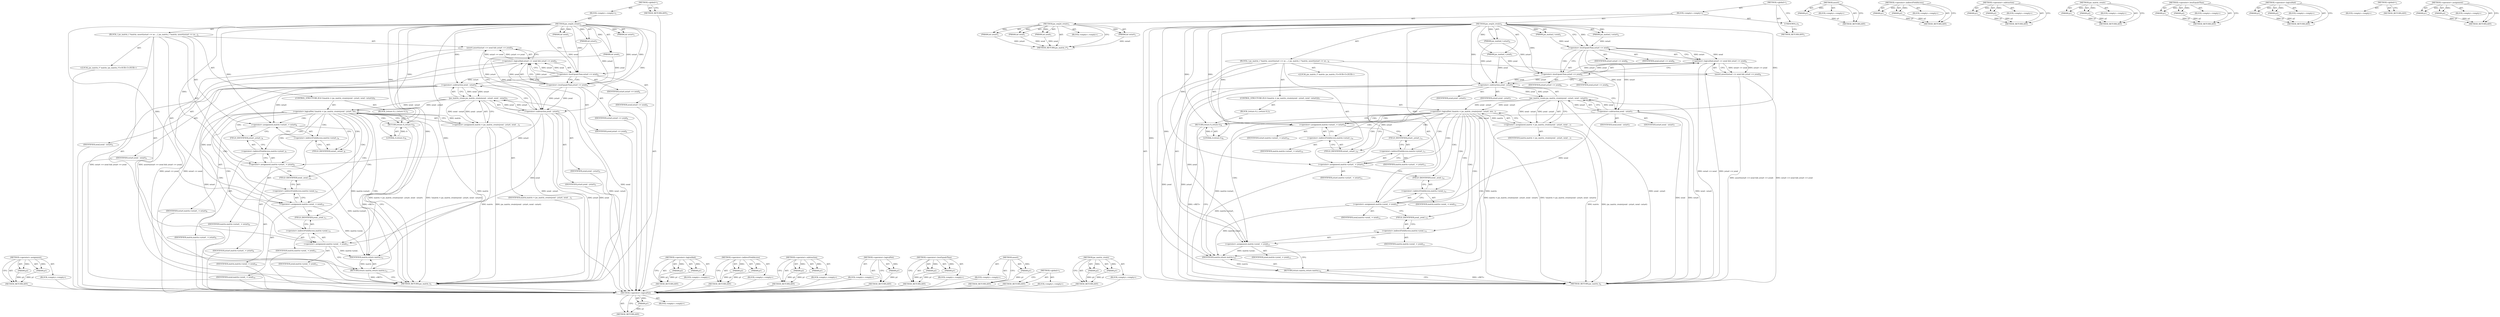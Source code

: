digraph "&lt;operator&gt;.assignment" {
vulnerable_98 [label=<(METHOD,&lt;operator&gt;.assignment)>];
vulnerable_99 [label=<(PARAM,p1)>];
vulnerable_100 [label=<(PARAM,p2)>];
vulnerable_101 [label=<(BLOCK,&lt;empty&gt;,&lt;empty&gt;)>];
vulnerable_102 [label=<(METHOD_RETURN,ANY)>];
vulnerable_6 [label=<(METHOD,&lt;global&gt;)<SUB>1</SUB>>];
vulnerable_7 [label=<(BLOCK,&lt;empty&gt;,&lt;empty&gt;)<SUB>1</SUB>>];
vulnerable_8 [label=<(METHOD,jas_seq2d_create)<SUB>1</SUB>>];
vulnerable_9 [label=<(PARAM,int xstart)<SUB>1</SUB>>];
vulnerable_10 [label=<(PARAM,int ystart)<SUB>1</SUB>>];
vulnerable_11 [label=<(PARAM,int xend)<SUB>1</SUB>>];
vulnerable_12 [label=<(PARAM,int yend)<SUB>1</SUB>>];
vulnerable_13 [label=<(BLOCK,{
 	jas_matrix_t *matrix;
 	assert(xstart &lt;= xe...,{
 	jas_matrix_t *matrix;
 	assert(xstart &lt;= xe...)<SUB>2</SUB>>];
vulnerable_14 [label="<(LOCAL,jas_matrix_t* matrix: jas_matrix_t*)<SUB>3</SUB>>"];
vulnerable_15 [label=<(assert,assert(xstart &lt;= xend &amp;&amp; ystart &lt;= yend))<SUB>4</SUB>>];
vulnerable_16 [label=<(&lt;operator&gt;.logicalAnd,xstart &lt;= xend &amp;&amp; ystart &lt;= yend)<SUB>4</SUB>>];
vulnerable_17 [label=<(&lt;operator&gt;.lessEqualsThan,xstart &lt;= xend)<SUB>4</SUB>>];
vulnerable_18 [label=<(IDENTIFIER,xstart,xstart &lt;= xend)<SUB>4</SUB>>];
vulnerable_19 [label=<(IDENTIFIER,xend,xstart &lt;= xend)<SUB>4</SUB>>];
vulnerable_20 [label=<(&lt;operator&gt;.lessEqualsThan,ystart &lt;= yend)<SUB>4</SUB>>];
vulnerable_21 [label=<(IDENTIFIER,ystart,ystart &lt;= yend)<SUB>4</SUB>>];
vulnerable_22 [label=<(IDENTIFIER,yend,ystart &lt;= yend)<SUB>4</SUB>>];
vulnerable_23 [label=<(CONTROL_STRUCTURE,IF,if (!(matrix = jas_matrix_create(yend - ystart, xend - xstart))))<SUB>5</SUB>>];
vulnerable_24 [label=<(&lt;operator&gt;.logicalNot,!(matrix = jas_matrix_create(yend - ystart, xen...)<SUB>5</SUB>>];
vulnerable_25 [label=<(&lt;operator&gt;.assignment,matrix = jas_matrix_create(yend - ystart, xend ...)<SUB>5</SUB>>];
vulnerable_26 [label=<(IDENTIFIER,matrix,matrix = jas_matrix_create(yend - ystart, xend ...)<SUB>5</SUB>>];
vulnerable_27 [label=<(jas_matrix_create,jas_matrix_create(yend - ystart, xend - xstart))<SUB>5</SUB>>];
vulnerable_28 [label=<(&lt;operator&gt;.subtraction,yend - ystart)<SUB>5</SUB>>];
vulnerable_29 [label=<(IDENTIFIER,yend,yend - ystart)<SUB>5</SUB>>];
vulnerable_30 [label=<(IDENTIFIER,ystart,yend - ystart)<SUB>5</SUB>>];
vulnerable_31 [label=<(&lt;operator&gt;.subtraction,xend - xstart)<SUB>5</SUB>>];
vulnerable_32 [label=<(IDENTIFIER,xend,xend - xstart)<SUB>5</SUB>>];
vulnerable_33 [label=<(IDENTIFIER,xstart,xend - xstart)<SUB>5</SUB>>];
vulnerable_34 [label=<(BLOCK,{
		return 0;
	},{
		return 0;
	})<SUB>5</SUB>>];
vulnerable_35 [label=<(RETURN,return 0;,return 0;)<SUB>6</SUB>>];
vulnerable_36 [label=<(LITERAL,0,return 0;)<SUB>6</SUB>>];
vulnerable_37 [label=<(&lt;operator&gt;.assignment,matrix-&gt;xstart_ = xstart)<SUB>8</SUB>>];
vulnerable_38 [label=<(&lt;operator&gt;.indirectFieldAccess,matrix-&gt;xstart_)<SUB>8</SUB>>];
vulnerable_39 [label=<(IDENTIFIER,matrix,matrix-&gt;xstart_ = xstart)<SUB>8</SUB>>];
vulnerable_40 [label=<(FIELD_IDENTIFIER,xstart_,xstart_)<SUB>8</SUB>>];
vulnerable_41 [label=<(IDENTIFIER,xstart,matrix-&gt;xstart_ = xstart)<SUB>8</SUB>>];
vulnerable_42 [label=<(&lt;operator&gt;.assignment,matrix-&gt;ystart_ = ystart)<SUB>9</SUB>>];
vulnerable_43 [label=<(&lt;operator&gt;.indirectFieldAccess,matrix-&gt;ystart_)<SUB>9</SUB>>];
vulnerable_44 [label=<(IDENTIFIER,matrix,matrix-&gt;ystart_ = ystart)<SUB>9</SUB>>];
vulnerable_45 [label=<(FIELD_IDENTIFIER,ystart_,ystart_)<SUB>9</SUB>>];
vulnerable_46 [label=<(IDENTIFIER,ystart,matrix-&gt;ystart_ = ystart)<SUB>9</SUB>>];
vulnerable_47 [label=<(&lt;operator&gt;.assignment,matrix-&gt;xend_ = xend)<SUB>10</SUB>>];
vulnerable_48 [label=<(&lt;operator&gt;.indirectFieldAccess,matrix-&gt;xend_)<SUB>10</SUB>>];
vulnerable_49 [label=<(IDENTIFIER,matrix,matrix-&gt;xend_ = xend)<SUB>10</SUB>>];
vulnerable_50 [label=<(FIELD_IDENTIFIER,xend_,xend_)<SUB>10</SUB>>];
vulnerable_51 [label=<(IDENTIFIER,xend,matrix-&gt;xend_ = xend)<SUB>10</SUB>>];
vulnerable_52 [label=<(&lt;operator&gt;.assignment,matrix-&gt;yend_ = yend)<SUB>11</SUB>>];
vulnerable_53 [label=<(&lt;operator&gt;.indirectFieldAccess,matrix-&gt;yend_)<SUB>11</SUB>>];
vulnerable_54 [label=<(IDENTIFIER,matrix,matrix-&gt;yend_ = yend)<SUB>11</SUB>>];
vulnerable_55 [label=<(FIELD_IDENTIFIER,yend_,yend_)<SUB>11</SUB>>];
vulnerable_56 [label=<(IDENTIFIER,yend,matrix-&gt;yend_ = yend)<SUB>11</SUB>>];
vulnerable_57 [label=<(RETURN,return matrix;,return matrix;)<SUB>12</SUB>>];
vulnerable_58 [label=<(IDENTIFIER,matrix,return matrix;)<SUB>12</SUB>>];
vulnerable_59 [label=<(METHOD_RETURN,jas_matrix_t)<SUB>1</SUB>>];
vulnerable_61 [label=<(METHOD_RETURN,ANY)<SUB>1</SUB>>];
vulnerable_84 [label=<(METHOD,&lt;operator&gt;.logicalAnd)>];
vulnerable_85 [label=<(PARAM,p1)>];
vulnerable_86 [label=<(PARAM,p2)>];
vulnerable_87 [label=<(BLOCK,&lt;empty&gt;,&lt;empty&gt;)>];
vulnerable_88 [label=<(METHOD_RETURN,ANY)>];
vulnerable_113 [label=<(METHOD,&lt;operator&gt;.indirectFieldAccess)>];
vulnerable_114 [label=<(PARAM,p1)>];
vulnerable_115 [label=<(PARAM,p2)>];
vulnerable_116 [label=<(BLOCK,&lt;empty&gt;,&lt;empty&gt;)>];
vulnerable_117 [label=<(METHOD_RETURN,ANY)>];
vulnerable_108 [label=<(METHOD,&lt;operator&gt;.subtraction)>];
vulnerable_109 [label=<(PARAM,p1)>];
vulnerable_110 [label=<(PARAM,p2)>];
vulnerable_111 [label=<(BLOCK,&lt;empty&gt;,&lt;empty&gt;)>];
vulnerable_112 [label=<(METHOD_RETURN,ANY)>];
vulnerable_94 [label=<(METHOD,&lt;operator&gt;.logicalNot)>];
vulnerable_95 [label=<(PARAM,p1)>];
vulnerable_96 [label=<(BLOCK,&lt;empty&gt;,&lt;empty&gt;)>];
vulnerable_97 [label=<(METHOD_RETURN,ANY)>];
vulnerable_89 [label=<(METHOD,&lt;operator&gt;.lessEqualsThan)>];
vulnerable_90 [label=<(PARAM,p1)>];
vulnerable_91 [label=<(PARAM,p2)>];
vulnerable_92 [label=<(BLOCK,&lt;empty&gt;,&lt;empty&gt;)>];
vulnerable_93 [label=<(METHOD_RETURN,ANY)>];
vulnerable_80 [label=<(METHOD,assert)>];
vulnerable_81 [label=<(PARAM,p1)>];
vulnerable_82 [label=<(BLOCK,&lt;empty&gt;,&lt;empty&gt;)>];
vulnerable_83 [label=<(METHOD_RETURN,ANY)>];
vulnerable_74 [label=<(METHOD,&lt;global&gt;)<SUB>1</SUB>>];
vulnerable_75 [label=<(BLOCK,&lt;empty&gt;,&lt;empty&gt;)>];
vulnerable_76 [label=<(METHOD_RETURN,ANY)>];
vulnerable_103 [label=<(METHOD,jas_matrix_create)>];
vulnerable_104 [label=<(PARAM,p1)>];
vulnerable_105 [label=<(PARAM,p2)>];
vulnerable_106 [label=<(BLOCK,&lt;empty&gt;,&lt;empty&gt;)>];
vulnerable_107 [label=<(METHOD_RETURN,ANY)>];
fixed_105 [label=<(METHOD,&lt;operator&gt;.logicalNot)>];
fixed_106 [label=<(PARAM,p1)>];
fixed_107 [label=<(BLOCK,&lt;empty&gt;,&lt;empty&gt;)>];
fixed_108 [label=<(METHOD_RETURN,ANY)>];
fixed_6 [label=<(METHOD,&lt;global&gt;)<SUB>1</SUB>>];
fixed_7 [label=<(BLOCK,&lt;empty&gt;,&lt;empty&gt;)<SUB>1</SUB>>];
fixed_8 [label=<(METHOD,jas_seq2d_create)<SUB>1</SUB>>];
fixed_9 [label=<(PARAM,int xstart)<SUB>1</SUB>>];
fixed_10 [label=<(PARAM,int ystart)<SUB>1</SUB>>];
fixed_11 [label=<(PARAM,int xend)<SUB>1</SUB>>];
fixed_12 [label=<(PARAM,int yend)<SUB>1</SUB>>];
fixed_13 [label=<(BLOCK,&lt;empty&gt;,&lt;empty&gt;)>];
fixed_14 [label=<(METHOD_RETURN,jas_matrix_t*)<SUB>1</SUB>>];
fixed_16 [label=<(UNKNOWN,),))<SUB>1</SUB>>];
fixed_17 [label=<(METHOD,jas_seq2d_create)<SUB>2</SUB>>];
fixed_18 [label=<(PARAM,jas_matind_t xstart)<SUB>2</SUB>>];
fixed_19 [label=<(PARAM,jas_matind_t ystart)<SUB>2</SUB>>];
fixed_20 [label=<(PARAM,jas_matind_t xend)<SUB>3</SUB>>];
fixed_21 [label=<(PARAM,jas_matind_t yend)<SUB>3</SUB>>];
fixed_22 [label=<(BLOCK,{
 	jas_matrix_t *matrix;
 	assert(xstart &lt;= xe...,{
 	jas_matrix_t *matrix;
 	assert(xstart &lt;= xe...)<SUB>4</SUB>>];
fixed_23 [label="<(LOCAL,jas_matrix_t* matrix: jas_matrix_t*)<SUB>5</SUB>>"];
fixed_24 [label=<(assert,assert(xstart &lt;= xend &amp;&amp; ystart &lt;= yend))<SUB>6</SUB>>];
fixed_25 [label=<(&lt;operator&gt;.logicalAnd,xstart &lt;= xend &amp;&amp; ystart &lt;= yend)<SUB>6</SUB>>];
fixed_26 [label=<(&lt;operator&gt;.lessEqualsThan,xstart &lt;= xend)<SUB>6</SUB>>];
fixed_27 [label=<(IDENTIFIER,xstart,xstart &lt;= xend)<SUB>6</SUB>>];
fixed_28 [label=<(IDENTIFIER,xend,xstart &lt;= xend)<SUB>6</SUB>>];
fixed_29 [label=<(&lt;operator&gt;.lessEqualsThan,ystart &lt;= yend)<SUB>6</SUB>>];
fixed_30 [label=<(IDENTIFIER,ystart,ystart &lt;= yend)<SUB>6</SUB>>];
fixed_31 [label=<(IDENTIFIER,yend,ystart &lt;= yend)<SUB>6</SUB>>];
fixed_32 [label=<(CONTROL_STRUCTURE,IF,if (!(matrix = jas_matrix_create(yend - ystart, xend - xstart))))<SUB>7</SUB>>];
fixed_33 [label=<(&lt;operator&gt;.logicalNot,!(matrix = jas_matrix_create(yend - ystart, xen...)<SUB>7</SUB>>];
fixed_34 [label=<(&lt;operator&gt;.assignment,matrix = jas_matrix_create(yend - ystart, xend ...)<SUB>7</SUB>>];
fixed_35 [label=<(IDENTIFIER,matrix,matrix = jas_matrix_create(yend - ystart, xend ...)<SUB>7</SUB>>];
fixed_36 [label=<(jas_matrix_create,jas_matrix_create(yend - ystart, xend - xstart))<SUB>7</SUB>>];
fixed_37 [label=<(&lt;operator&gt;.subtraction,yend - ystart)<SUB>7</SUB>>];
fixed_38 [label=<(IDENTIFIER,yend,yend - ystart)<SUB>7</SUB>>];
fixed_39 [label=<(IDENTIFIER,ystart,yend - ystart)<SUB>7</SUB>>];
fixed_40 [label=<(&lt;operator&gt;.subtraction,xend - xstart)<SUB>7</SUB>>];
fixed_41 [label=<(IDENTIFIER,xend,xend - xstart)<SUB>7</SUB>>];
fixed_42 [label=<(IDENTIFIER,xstart,xend - xstart)<SUB>7</SUB>>];
fixed_43 [label=<(BLOCK,{
		return 0;
	},{
		return 0;
	})<SUB>7</SUB>>];
fixed_44 [label=<(RETURN,return 0;,return 0;)<SUB>8</SUB>>];
fixed_45 [label=<(LITERAL,0,return 0;)<SUB>8</SUB>>];
fixed_46 [label=<(&lt;operator&gt;.assignment,matrix-&gt;xstart_ = xstart)<SUB>10</SUB>>];
fixed_47 [label=<(&lt;operator&gt;.indirectFieldAccess,matrix-&gt;xstart_)<SUB>10</SUB>>];
fixed_48 [label=<(IDENTIFIER,matrix,matrix-&gt;xstart_ = xstart)<SUB>10</SUB>>];
fixed_49 [label=<(FIELD_IDENTIFIER,xstart_,xstart_)<SUB>10</SUB>>];
fixed_50 [label=<(IDENTIFIER,xstart,matrix-&gt;xstart_ = xstart)<SUB>10</SUB>>];
fixed_51 [label=<(&lt;operator&gt;.assignment,matrix-&gt;ystart_ = ystart)<SUB>11</SUB>>];
fixed_52 [label=<(&lt;operator&gt;.indirectFieldAccess,matrix-&gt;ystart_)<SUB>11</SUB>>];
fixed_53 [label=<(IDENTIFIER,matrix,matrix-&gt;ystart_ = ystart)<SUB>11</SUB>>];
fixed_54 [label=<(FIELD_IDENTIFIER,ystart_,ystart_)<SUB>11</SUB>>];
fixed_55 [label=<(IDENTIFIER,ystart,matrix-&gt;ystart_ = ystart)<SUB>11</SUB>>];
fixed_56 [label=<(&lt;operator&gt;.assignment,matrix-&gt;xend_ = xend)<SUB>12</SUB>>];
fixed_57 [label=<(&lt;operator&gt;.indirectFieldAccess,matrix-&gt;xend_)<SUB>12</SUB>>];
fixed_58 [label=<(IDENTIFIER,matrix,matrix-&gt;xend_ = xend)<SUB>12</SUB>>];
fixed_59 [label=<(FIELD_IDENTIFIER,xend_,xend_)<SUB>12</SUB>>];
fixed_60 [label=<(IDENTIFIER,xend,matrix-&gt;xend_ = xend)<SUB>12</SUB>>];
fixed_61 [label=<(&lt;operator&gt;.assignment,matrix-&gt;yend_ = yend)<SUB>13</SUB>>];
fixed_62 [label=<(&lt;operator&gt;.indirectFieldAccess,matrix-&gt;yend_)<SUB>13</SUB>>];
fixed_63 [label=<(IDENTIFIER,matrix,matrix-&gt;yend_ = yend)<SUB>13</SUB>>];
fixed_64 [label=<(FIELD_IDENTIFIER,yend_,yend_)<SUB>13</SUB>>];
fixed_65 [label=<(IDENTIFIER,yend,matrix-&gt;yend_ = yend)<SUB>13</SUB>>];
fixed_66 [label=<(RETURN,return matrix;,return matrix;)<SUB>14</SUB>>];
fixed_67 [label=<(IDENTIFIER,matrix,return matrix;)<SUB>14</SUB>>];
fixed_68 [label=<(METHOD_RETURN,jas_matrix_t)<SUB>2</SUB>>];
fixed_70 [label=<(METHOD_RETURN,ANY)<SUB>1</SUB>>];
fixed_91 [label=<(METHOD,assert)>];
fixed_92 [label=<(PARAM,p1)>];
fixed_93 [label=<(BLOCK,&lt;empty&gt;,&lt;empty&gt;)>];
fixed_94 [label=<(METHOD_RETURN,ANY)>];
fixed_124 [label=<(METHOD,&lt;operator&gt;.indirectFieldAccess)>];
fixed_125 [label=<(PARAM,p1)>];
fixed_126 [label=<(PARAM,p2)>];
fixed_127 [label=<(BLOCK,&lt;empty&gt;,&lt;empty&gt;)>];
fixed_128 [label=<(METHOD_RETURN,ANY)>];
fixed_119 [label=<(METHOD,&lt;operator&gt;.subtraction)>];
fixed_120 [label=<(PARAM,p1)>];
fixed_121 [label=<(PARAM,p2)>];
fixed_122 [label=<(BLOCK,&lt;empty&gt;,&lt;empty&gt;)>];
fixed_123 [label=<(METHOD_RETURN,ANY)>];
fixed_114 [label=<(METHOD,jas_matrix_create)>];
fixed_115 [label=<(PARAM,p1)>];
fixed_116 [label=<(PARAM,p2)>];
fixed_117 [label=<(BLOCK,&lt;empty&gt;,&lt;empty&gt;)>];
fixed_118 [label=<(METHOD_RETURN,ANY)>];
fixed_100 [label=<(METHOD,&lt;operator&gt;.lessEqualsThan)>];
fixed_101 [label=<(PARAM,p1)>];
fixed_102 [label=<(PARAM,p2)>];
fixed_103 [label=<(BLOCK,&lt;empty&gt;,&lt;empty&gt;)>];
fixed_104 [label=<(METHOD_RETURN,ANY)>];
fixed_95 [label=<(METHOD,&lt;operator&gt;.logicalAnd)>];
fixed_96 [label=<(PARAM,p1)>];
fixed_97 [label=<(PARAM,p2)>];
fixed_98 [label=<(BLOCK,&lt;empty&gt;,&lt;empty&gt;)>];
fixed_99 [label=<(METHOD_RETURN,ANY)>];
fixed_85 [label=<(METHOD,&lt;global&gt;)<SUB>1</SUB>>];
fixed_86 [label=<(BLOCK,&lt;empty&gt;,&lt;empty&gt;)>];
fixed_87 [label=<(METHOD_RETURN,ANY)>];
fixed_109 [label=<(METHOD,&lt;operator&gt;.assignment)>];
fixed_110 [label=<(PARAM,p1)>];
fixed_111 [label=<(PARAM,p2)>];
fixed_112 [label=<(BLOCK,&lt;empty&gt;,&lt;empty&gt;)>];
fixed_113 [label=<(METHOD_RETURN,ANY)>];
vulnerable_98 -> vulnerable_99  [key=0, label="AST: "];
vulnerable_98 -> vulnerable_99  [key=1, label="DDG: "];
vulnerable_98 -> vulnerable_101  [key=0, label="AST: "];
vulnerable_98 -> vulnerable_100  [key=0, label="AST: "];
vulnerable_98 -> vulnerable_100  [key=1, label="DDG: "];
vulnerable_98 -> vulnerable_102  [key=0, label="AST: "];
vulnerable_98 -> vulnerable_102  [key=1, label="CFG: "];
vulnerable_99 -> vulnerable_102  [key=0, label="DDG: p1"];
vulnerable_100 -> vulnerable_102  [key=0, label="DDG: p2"];
vulnerable_101 -> fixed_105  [key=0];
vulnerable_102 -> fixed_105  [key=0];
vulnerable_6 -> vulnerable_7  [key=0, label="AST: "];
vulnerable_6 -> vulnerable_61  [key=0, label="AST: "];
vulnerable_6 -> vulnerable_61  [key=1, label="CFG: "];
vulnerable_7 -> vulnerable_8  [key=0, label="AST: "];
vulnerable_8 -> vulnerable_9  [key=0, label="AST: "];
vulnerable_8 -> vulnerable_9  [key=1, label="DDG: "];
vulnerable_8 -> vulnerable_10  [key=0, label="AST: "];
vulnerable_8 -> vulnerable_10  [key=1, label="DDG: "];
vulnerable_8 -> vulnerable_11  [key=0, label="AST: "];
vulnerable_8 -> vulnerable_11  [key=1, label="DDG: "];
vulnerable_8 -> vulnerable_12  [key=0, label="AST: "];
vulnerable_8 -> vulnerable_12  [key=1, label="DDG: "];
vulnerable_8 -> vulnerable_13  [key=0, label="AST: "];
vulnerable_8 -> vulnerable_59  [key=0, label="AST: "];
vulnerable_8 -> vulnerable_17  [key=0, label="CFG: "];
vulnerable_8 -> vulnerable_17  [key=1, label="DDG: "];
vulnerable_8 -> vulnerable_37  [key=0, label="DDG: "];
vulnerable_8 -> vulnerable_42  [key=0, label="DDG: "];
vulnerable_8 -> vulnerable_47  [key=0, label="DDG: "];
vulnerable_8 -> vulnerable_52  [key=0, label="DDG: "];
vulnerable_8 -> vulnerable_58  [key=0, label="DDG: "];
vulnerable_8 -> vulnerable_35  [key=0, label="DDG: "];
vulnerable_8 -> vulnerable_20  [key=0, label="DDG: "];
vulnerable_8 -> vulnerable_36  [key=0, label="DDG: "];
vulnerable_8 -> vulnerable_28  [key=0, label="DDG: "];
vulnerable_8 -> vulnerable_31  [key=0, label="DDG: "];
vulnerable_9 -> vulnerable_17  [key=0, label="DDG: xstart"];
vulnerable_10 -> vulnerable_20  [key=0, label="DDG: ystart"];
vulnerable_10 -> vulnerable_28  [key=0, label="DDG: ystart"];
vulnerable_11 -> vulnerable_17  [key=0, label="DDG: xend"];
vulnerable_12 -> vulnerable_20  [key=0, label="DDG: yend"];
vulnerable_12 -> vulnerable_28  [key=0, label="DDG: yend"];
vulnerable_13 -> vulnerable_14  [key=0, label="AST: "];
vulnerable_13 -> vulnerable_15  [key=0, label="AST: "];
vulnerable_13 -> vulnerable_23  [key=0, label="AST: "];
vulnerable_13 -> vulnerable_37  [key=0, label="AST: "];
vulnerable_13 -> vulnerable_42  [key=0, label="AST: "];
vulnerable_13 -> vulnerable_47  [key=0, label="AST: "];
vulnerable_13 -> vulnerable_52  [key=0, label="AST: "];
vulnerable_13 -> vulnerable_57  [key=0, label="AST: "];
vulnerable_14 -> fixed_105  [key=0];
vulnerable_15 -> vulnerable_16  [key=0, label="AST: "];
vulnerable_15 -> vulnerable_28  [key=0, label="CFG: "];
vulnerable_15 -> vulnerable_59  [key=0, label="DDG: xstart &lt;= xend &amp;&amp; ystart &lt;= yend"];
vulnerable_15 -> vulnerable_59  [key=1, label="DDG: assert(xstart &lt;= xend &amp;&amp; ystart &lt;= yend)"];
vulnerable_16 -> vulnerable_17  [key=0, label="AST: "];
vulnerable_16 -> vulnerable_20  [key=0, label="AST: "];
vulnerable_16 -> vulnerable_15  [key=0, label="CFG: "];
vulnerable_16 -> vulnerable_15  [key=1, label="DDG: xstart &lt;= xend"];
vulnerable_16 -> vulnerable_15  [key=2, label="DDG: ystart &lt;= yend"];
vulnerable_16 -> vulnerable_59  [key=0, label="DDG: xstart &lt;= xend"];
vulnerable_16 -> vulnerable_59  [key=1, label="DDG: ystart &lt;= yend"];
vulnerable_17 -> vulnerable_18  [key=0, label="AST: "];
vulnerable_17 -> vulnerable_19  [key=0, label="AST: "];
vulnerable_17 -> vulnerable_16  [key=0, label="CFG: "];
vulnerable_17 -> vulnerable_16  [key=1, label="DDG: xstart"];
vulnerable_17 -> vulnerable_16  [key=2, label="DDG: xend"];
vulnerable_17 -> vulnerable_20  [key=0, label="CFG: "];
vulnerable_17 -> vulnerable_20  [key=1, label="CDG: "];
vulnerable_17 -> vulnerable_31  [key=0, label="DDG: xend"];
vulnerable_17 -> vulnerable_31  [key=1, label="DDG: xstart"];
vulnerable_18 -> fixed_105  [key=0];
vulnerable_19 -> fixed_105  [key=0];
vulnerable_20 -> vulnerable_21  [key=0, label="AST: "];
vulnerable_20 -> vulnerable_22  [key=0, label="AST: "];
vulnerable_20 -> vulnerable_16  [key=0, label="CFG: "];
vulnerable_20 -> vulnerable_16  [key=1, label="DDG: ystart"];
vulnerable_20 -> vulnerable_16  [key=2, label="DDG: yend"];
vulnerable_20 -> vulnerable_28  [key=0, label="DDG: yend"];
vulnerable_20 -> vulnerable_28  [key=1, label="DDG: ystart"];
vulnerable_21 -> fixed_105  [key=0];
vulnerable_22 -> fixed_105  [key=0];
vulnerable_23 -> vulnerable_24  [key=0, label="AST: "];
vulnerable_23 -> vulnerable_34  [key=0, label="AST: "];
vulnerable_24 -> vulnerable_25  [key=0, label="AST: "];
vulnerable_24 -> vulnerable_35  [key=0, label="CFG: "];
vulnerable_24 -> vulnerable_35  [key=1, label="CDG: "];
vulnerable_24 -> vulnerable_40  [key=0, label="CFG: "];
vulnerable_24 -> vulnerable_40  [key=1, label="CDG: "];
vulnerable_24 -> vulnerable_59  [key=0, label="DDG: matrix = jas_matrix_create(yend - ystart, xend - xstart)"];
vulnerable_24 -> vulnerable_59  [key=1, label="DDG: !(matrix = jas_matrix_create(yend - ystart, xend - xstart))"];
vulnerable_24 -> vulnerable_47  [key=0, label="CDG: "];
vulnerable_24 -> vulnerable_48  [key=0, label="CDG: "];
vulnerable_24 -> vulnerable_42  [key=0, label="CDG: "];
vulnerable_24 -> vulnerable_57  [key=0, label="CDG: "];
vulnerable_24 -> vulnerable_52  [key=0, label="CDG: "];
vulnerable_24 -> vulnerable_37  [key=0, label="CDG: "];
vulnerable_24 -> vulnerable_53  [key=0, label="CDG: "];
vulnerable_24 -> vulnerable_38  [key=0, label="CDG: "];
vulnerable_24 -> vulnerable_45  [key=0, label="CDG: "];
vulnerable_24 -> vulnerable_50  [key=0, label="CDG: "];
vulnerable_24 -> vulnerable_55  [key=0, label="CDG: "];
vulnerable_24 -> vulnerable_43  [key=0, label="CDG: "];
vulnerable_25 -> vulnerable_26  [key=0, label="AST: "];
vulnerable_25 -> vulnerable_27  [key=0, label="AST: "];
vulnerable_25 -> vulnerable_24  [key=0, label="CFG: "];
vulnerable_25 -> vulnerable_24  [key=1, label="DDG: matrix"];
vulnerable_25 -> vulnerable_59  [key=0, label="DDG: matrix"];
vulnerable_25 -> vulnerable_59  [key=1, label="DDG: jas_matrix_create(yend - ystart, xend - xstart)"];
vulnerable_25 -> vulnerable_58  [key=0, label="DDG: matrix"];
vulnerable_26 -> fixed_105  [key=0];
vulnerable_27 -> vulnerable_28  [key=0, label="AST: "];
vulnerable_27 -> vulnerable_31  [key=0, label="AST: "];
vulnerable_27 -> vulnerable_25  [key=0, label="CFG: "];
vulnerable_27 -> vulnerable_25  [key=1, label="DDG: yend - ystart"];
vulnerable_27 -> vulnerable_25  [key=2, label="DDG: xend - xstart"];
vulnerable_27 -> vulnerable_59  [key=0, label="DDG: yend - ystart"];
vulnerable_27 -> vulnerable_59  [key=1, label="DDG: xend - xstart"];
vulnerable_27 -> vulnerable_24  [key=0, label="DDG: yend - ystart"];
vulnerable_27 -> vulnerable_24  [key=1, label="DDG: xend - xstart"];
vulnerable_28 -> vulnerable_29  [key=0, label="AST: "];
vulnerable_28 -> vulnerable_30  [key=0, label="AST: "];
vulnerable_28 -> vulnerable_31  [key=0, label="CFG: "];
vulnerable_28 -> vulnerable_59  [key=0, label="DDG: yend"];
vulnerable_28 -> vulnerable_59  [key=1, label="DDG: ystart"];
vulnerable_28 -> vulnerable_42  [key=0, label="DDG: ystart"];
vulnerable_28 -> vulnerable_52  [key=0, label="DDG: yend"];
vulnerable_28 -> vulnerable_27  [key=0, label="DDG: yend"];
vulnerable_28 -> vulnerable_27  [key=1, label="DDG: ystart"];
vulnerable_29 -> fixed_105  [key=0];
vulnerable_30 -> fixed_105  [key=0];
vulnerable_31 -> vulnerable_32  [key=0, label="AST: "];
vulnerable_31 -> vulnerable_33  [key=0, label="AST: "];
vulnerable_31 -> vulnerable_27  [key=0, label="CFG: "];
vulnerable_31 -> vulnerable_27  [key=1, label="DDG: xend"];
vulnerable_31 -> vulnerable_27  [key=2, label="DDG: xstart"];
vulnerable_31 -> vulnerable_59  [key=0, label="DDG: xend"];
vulnerable_31 -> vulnerable_59  [key=1, label="DDG: xstart"];
vulnerable_31 -> vulnerable_37  [key=0, label="DDG: xstart"];
vulnerable_31 -> vulnerable_47  [key=0, label="DDG: xend"];
vulnerable_32 -> fixed_105  [key=0];
vulnerable_33 -> fixed_105  [key=0];
vulnerable_34 -> vulnerable_35  [key=0, label="AST: "];
vulnerable_35 -> vulnerable_36  [key=0, label="AST: "];
vulnerable_35 -> vulnerable_59  [key=0, label="CFG: "];
vulnerable_35 -> vulnerable_59  [key=1, label="DDG: &lt;RET&gt;"];
vulnerable_36 -> vulnerable_35  [key=0, label="DDG: 0"];
vulnerable_37 -> vulnerable_38  [key=0, label="AST: "];
vulnerable_37 -> vulnerable_41  [key=0, label="AST: "];
vulnerable_37 -> vulnerable_45  [key=0, label="CFG: "];
vulnerable_37 -> vulnerable_58  [key=0, label="DDG: matrix-&gt;xstart_"];
vulnerable_38 -> vulnerable_39  [key=0, label="AST: "];
vulnerable_38 -> vulnerable_40  [key=0, label="AST: "];
vulnerable_38 -> vulnerable_37  [key=0, label="CFG: "];
vulnerable_39 -> fixed_105  [key=0];
vulnerable_40 -> vulnerable_38  [key=0, label="CFG: "];
vulnerable_41 -> fixed_105  [key=0];
vulnerable_42 -> vulnerable_43  [key=0, label="AST: "];
vulnerable_42 -> vulnerable_46  [key=0, label="AST: "];
vulnerable_42 -> vulnerable_50  [key=0, label="CFG: "];
vulnerable_42 -> vulnerable_58  [key=0, label="DDG: matrix-&gt;ystart_"];
vulnerable_43 -> vulnerable_44  [key=0, label="AST: "];
vulnerable_43 -> vulnerable_45  [key=0, label="AST: "];
vulnerable_43 -> vulnerable_42  [key=0, label="CFG: "];
vulnerable_44 -> fixed_105  [key=0];
vulnerable_45 -> vulnerable_43  [key=0, label="CFG: "];
vulnerable_46 -> fixed_105  [key=0];
vulnerable_47 -> vulnerable_48  [key=0, label="AST: "];
vulnerable_47 -> vulnerable_51  [key=0, label="AST: "];
vulnerable_47 -> vulnerable_55  [key=0, label="CFG: "];
vulnerable_47 -> vulnerable_58  [key=0, label="DDG: matrix-&gt;xend_"];
vulnerable_48 -> vulnerable_49  [key=0, label="AST: "];
vulnerable_48 -> vulnerable_50  [key=0, label="AST: "];
vulnerable_48 -> vulnerable_47  [key=0, label="CFG: "];
vulnerable_49 -> fixed_105  [key=0];
vulnerable_50 -> vulnerable_48  [key=0, label="CFG: "];
vulnerable_51 -> fixed_105  [key=0];
vulnerable_52 -> vulnerable_53  [key=0, label="AST: "];
vulnerable_52 -> vulnerable_56  [key=0, label="AST: "];
vulnerable_52 -> vulnerable_57  [key=0, label="CFG: "];
vulnerable_52 -> vulnerable_58  [key=0, label="DDG: matrix-&gt;yend_"];
vulnerable_53 -> vulnerable_54  [key=0, label="AST: "];
vulnerable_53 -> vulnerable_55  [key=0, label="AST: "];
vulnerable_53 -> vulnerable_52  [key=0, label="CFG: "];
vulnerable_54 -> fixed_105  [key=0];
vulnerable_55 -> vulnerable_53  [key=0, label="CFG: "];
vulnerable_56 -> fixed_105  [key=0];
vulnerable_57 -> vulnerable_58  [key=0, label="AST: "];
vulnerable_57 -> vulnerable_59  [key=0, label="CFG: "];
vulnerable_57 -> vulnerable_59  [key=1, label="DDG: &lt;RET&gt;"];
vulnerable_58 -> vulnerable_57  [key=0, label="DDG: matrix"];
vulnerable_59 -> fixed_105  [key=0];
vulnerable_61 -> fixed_105  [key=0];
vulnerable_84 -> vulnerable_85  [key=0, label="AST: "];
vulnerable_84 -> vulnerable_85  [key=1, label="DDG: "];
vulnerable_84 -> vulnerable_87  [key=0, label="AST: "];
vulnerable_84 -> vulnerable_86  [key=0, label="AST: "];
vulnerable_84 -> vulnerable_86  [key=1, label="DDG: "];
vulnerable_84 -> vulnerable_88  [key=0, label="AST: "];
vulnerable_84 -> vulnerable_88  [key=1, label="CFG: "];
vulnerable_85 -> vulnerable_88  [key=0, label="DDG: p1"];
vulnerable_86 -> vulnerable_88  [key=0, label="DDG: p2"];
vulnerable_87 -> fixed_105  [key=0];
vulnerable_88 -> fixed_105  [key=0];
vulnerable_113 -> vulnerable_114  [key=0, label="AST: "];
vulnerable_113 -> vulnerable_114  [key=1, label="DDG: "];
vulnerable_113 -> vulnerable_116  [key=0, label="AST: "];
vulnerable_113 -> vulnerable_115  [key=0, label="AST: "];
vulnerable_113 -> vulnerable_115  [key=1, label="DDG: "];
vulnerable_113 -> vulnerable_117  [key=0, label="AST: "];
vulnerable_113 -> vulnerable_117  [key=1, label="CFG: "];
vulnerable_114 -> vulnerable_117  [key=0, label="DDG: p1"];
vulnerable_115 -> vulnerable_117  [key=0, label="DDG: p2"];
vulnerable_116 -> fixed_105  [key=0];
vulnerable_117 -> fixed_105  [key=0];
vulnerable_108 -> vulnerable_109  [key=0, label="AST: "];
vulnerable_108 -> vulnerable_109  [key=1, label="DDG: "];
vulnerable_108 -> vulnerable_111  [key=0, label="AST: "];
vulnerable_108 -> vulnerable_110  [key=0, label="AST: "];
vulnerable_108 -> vulnerable_110  [key=1, label="DDG: "];
vulnerable_108 -> vulnerable_112  [key=0, label="AST: "];
vulnerable_108 -> vulnerable_112  [key=1, label="CFG: "];
vulnerable_109 -> vulnerable_112  [key=0, label="DDG: p1"];
vulnerable_110 -> vulnerable_112  [key=0, label="DDG: p2"];
vulnerable_111 -> fixed_105  [key=0];
vulnerable_112 -> fixed_105  [key=0];
vulnerable_94 -> vulnerable_95  [key=0, label="AST: "];
vulnerable_94 -> vulnerable_95  [key=1, label="DDG: "];
vulnerable_94 -> vulnerable_96  [key=0, label="AST: "];
vulnerable_94 -> vulnerable_97  [key=0, label="AST: "];
vulnerable_94 -> vulnerable_97  [key=1, label="CFG: "];
vulnerable_95 -> vulnerable_97  [key=0, label="DDG: p1"];
vulnerable_96 -> fixed_105  [key=0];
vulnerable_97 -> fixed_105  [key=0];
vulnerable_89 -> vulnerable_90  [key=0, label="AST: "];
vulnerable_89 -> vulnerable_90  [key=1, label="DDG: "];
vulnerable_89 -> vulnerable_92  [key=0, label="AST: "];
vulnerable_89 -> vulnerable_91  [key=0, label="AST: "];
vulnerable_89 -> vulnerable_91  [key=1, label="DDG: "];
vulnerable_89 -> vulnerable_93  [key=0, label="AST: "];
vulnerable_89 -> vulnerable_93  [key=1, label="CFG: "];
vulnerable_90 -> vulnerable_93  [key=0, label="DDG: p1"];
vulnerable_91 -> vulnerable_93  [key=0, label="DDG: p2"];
vulnerable_92 -> fixed_105  [key=0];
vulnerable_93 -> fixed_105  [key=0];
vulnerable_80 -> vulnerable_81  [key=0, label="AST: "];
vulnerable_80 -> vulnerable_81  [key=1, label="DDG: "];
vulnerable_80 -> vulnerable_82  [key=0, label="AST: "];
vulnerable_80 -> vulnerable_83  [key=0, label="AST: "];
vulnerable_80 -> vulnerable_83  [key=1, label="CFG: "];
vulnerable_81 -> vulnerable_83  [key=0, label="DDG: p1"];
vulnerable_82 -> fixed_105  [key=0];
vulnerable_83 -> fixed_105  [key=0];
vulnerable_74 -> vulnerable_75  [key=0, label="AST: "];
vulnerable_74 -> vulnerable_76  [key=0, label="AST: "];
vulnerable_74 -> vulnerable_76  [key=1, label="CFG: "];
vulnerable_75 -> fixed_105  [key=0];
vulnerable_76 -> fixed_105  [key=0];
vulnerable_103 -> vulnerable_104  [key=0, label="AST: "];
vulnerable_103 -> vulnerable_104  [key=1, label="DDG: "];
vulnerable_103 -> vulnerable_106  [key=0, label="AST: "];
vulnerable_103 -> vulnerable_105  [key=0, label="AST: "];
vulnerable_103 -> vulnerable_105  [key=1, label="DDG: "];
vulnerable_103 -> vulnerable_107  [key=0, label="AST: "];
vulnerable_103 -> vulnerable_107  [key=1, label="CFG: "];
vulnerable_104 -> vulnerable_107  [key=0, label="DDG: p1"];
vulnerable_105 -> vulnerable_107  [key=0, label="DDG: p2"];
vulnerable_106 -> fixed_105  [key=0];
vulnerable_107 -> fixed_105  [key=0];
fixed_105 -> fixed_106  [key=0, label="AST: "];
fixed_105 -> fixed_106  [key=1, label="DDG: "];
fixed_105 -> fixed_107  [key=0, label="AST: "];
fixed_105 -> fixed_108  [key=0, label="AST: "];
fixed_105 -> fixed_108  [key=1, label="CFG: "];
fixed_106 -> fixed_108  [key=0, label="DDG: p1"];
fixed_6 -> fixed_7  [key=0, label="AST: "];
fixed_6 -> fixed_70  [key=0, label="AST: "];
fixed_6 -> fixed_16  [key=0, label="CFG: "];
fixed_7 -> fixed_8  [key=0, label="AST: "];
fixed_7 -> fixed_16  [key=0, label="AST: "];
fixed_7 -> fixed_17  [key=0, label="AST: "];
fixed_8 -> fixed_9  [key=0, label="AST: "];
fixed_8 -> fixed_9  [key=1, label="DDG: "];
fixed_8 -> fixed_10  [key=0, label="AST: "];
fixed_8 -> fixed_10  [key=1, label="DDG: "];
fixed_8 -> fixed_11  [key=0, label="AST: "];
fixed_8 -> fixed_11  [key=1, label="DDG: "];
fixed_8 -> fixed_12  [key=0, label="AST: "];
fixed_8 -> fixed_12  [key=1, label="DDG: "];
fixed_8 -> fixed_13  [key=0, label="AST: "];
fixed_8 -> fixed_14  [key=0, label="AST: "];
fixed_8 -> fixed_14  [key=1, label="CFG: "];
fixed_9 -> fixed_14  [key=0, label="DDG: xstart"];
fixed_10 -> fixed_14  [key=0, label="DDG: ystart"];
fixed_11 -> fixed_14  [key=0, label="DDG: xend"];
fixed_12 -> fixed_14  [key=0, label="DDG: yend"];
fixed_16 -> fixed_70  [key=0, label="CFG: "];
fixed_17 -> fixed_18  [key=0, label="AST: "];
fixed_17 -> fixed_18  [key=1, label="DDG: "];
fixed_17 -> fixed_19  [key=0, label="AST: "];
fixed_17 -> fixed_19  [key=1, label="DDG: "];
fixed_17 -> fixed_20  [key=0, label="AST: "];
fixed_17 -> fixed_20  [key=1, label="DDG: "];
fixed_17 -> fixed_21  [key=0, label="AST: "];
fixed_17 -> fixed_21  [key=1, label="DDG: "];
fixed_17 -> fixed_22  [key=0, label="AST: "];
fixed_17 -> fixed_68  [key=0, label="AST: "];
fixed_17 -> fixed_26  [key=0, label="CFG: "];
fixed_17 -> fixed_26  [key=1, label="DDG: "];
fixed_17 -> fixed_46  [key=0, label="DDG: "];
fixed_17 -> fixed_51  [key=0, label="DDG: "];
fixed_17 -> fixed_56  [key=0, label="DDG: "];
fixed_17 -> fixed_61  [key=0, label="DDG: "];
fixed_17 -> fixed_67  [key=0, label="DDG: "];
fixed_17 -> fixed_44  [key=0, label="DDG: "];
fixed_17 -> fixed_29  [key=0, label="DDG: "];
fixed_17 -> fixed_45  [key=0, label="DDG: "];
fixed_17 -> fixed_37  [key=0, label="DDG: "];
fixed_17 -> fixed_40  [key=0, label="DDG: "];
fixed_18 -> fixed_26  [key=0, label="DDG: xstart"];
fixed_19 -> fixed_29  [key=0, label="DDG: ystart"];
fixed_19 -> fixed_37  [key=0, label="DDG: ystart"];
fixed_20 -> fixed_26  [key=0, label="DDG: xend"];
fixed_21 -> fixed_29  [key=0, label="DDG: yend"];
fixed_21 -> fixed_37  [key=0, label="DDG: yend"];
fixed_22 -> fixed_23  [key=0, label="AST: "];
fixed_22 -> fixed_24  [key=0, label="AST: "];
fixed_22 -> fixed_32  [key=0, label="AST: "];
fixed_22 -> fixed_46  [key=0, label="AST: "];
fixed_22 -> fixed_51  [key=0, label="AST: "];
fixed_22 -> fixed_56  [key=0, label="AST: "];
fixed_22 -> fixed_61  [key=0, label="AST: "];
fixed_22 -> fixed_66  [key=0, label="AST: "];
fixed_24 -> fixed_25  [key=0, label="AST: "];
fixed_24 -> fixed_37  [key=0, label="CFG: "];
fixed_24 -> fixed_68  [key=0, label="DDG: xstart &lt;= xend &amp;&amp; ystart &lt;= yend"];
fixed_24 -> fixed_68  [key=1, label="DDG: assert(xstart &lt;= xend &amp;&amp; ystart &lt;= yend)"];
fixed_25 -> fixed_26  [key=0, label="AST: "];
fixed_25 -> fixed_29  [key=0, label="AST: "];
fixed_25 -> fixed_24  [key=0, label="CFG: "];
fixed_25 -> fixed_24  [key=1, label="DDG: xstart &lt;= xend"];
fixed_25 -> fixed_24  [key=2, label="DDG: ystart &lt;= yend"];
fixed_25 -> fixed_68  [key=0, label="DDG: xstart &lt;= xend"];
fixed_25 -> fixed_68  [key=1, label="DDG: ystart &lt;= yend"];
fixed_26 -> fixed_27  [key=0, label="AST: "];
fixed_26 -> fixed_28  [key=0, label="AST: "];
fixed_26 -> fixed_25  [key=0, label="CFG: "];
fixed_26 -> fixed_25  [key=1, label="DDG: xstart"];
fixed_26 -> fixed_25  [key=2, label="DDG: xend"];
fixed_26 -> fixed_29  [key=0, label="CFG: "];
fixed_26 -> fixed_29  [key=1, label="CDG: "];
fixed_26 -> fixed_40  [key=0, label="DDG: xend"];
fixed_26 -> fixed_40  [key=1, label="DDG: xstart"];
fixed_29 -> fixed_30  [key=0, label="AST: "];
fixed_29 -> fixed_31  [key=0, label="AST: "];
fixed_29 -> fixed_25  [key=0, label="CFG: "];
fixed_29 -> fixed_25  [key=1, label="DDG: ystart"];
fixed_29 -> fixed_25  [key=2, label="DDG: yend"];
fixed_29 -> fixed_37  [key=0, label="DDG: yend"];
fixed_29 -> fixed_37  [key=1, label="DDG: ystart"];
fixed_32 -> fixed_33  [key=0, label="AST: "];
fixed_32 -> fixed_43  [key=0, label="AST: "];
fixed_33 -> fixed_34  [key=0, label="AST: "];
fixed_33 -> fixed_44  [key=0, label="CFG: "];
fixed_33 -> fixed_44  [key=1, label="CDG: "];
fixed_33 -> fixed_49  [key=0, label="CFG: "];
fixed_33 -> fixed_49  [key=1, label="CDG: "];
fixed_33 -> fixed_68  [key=0, label="DDG: matrix = jas_matrix_create(yend - ystart, xend - xstart)"];
fixed_33 -> fixed_68  [key=1, label="DDG: !(matrix = jas_matrix_create(yend - ystart, xend - xstart))"];
fixed_33 -> fixed_47  [key=0, label="CDG: "];
fixed_33 -> fixed_61  [key=0, label="CDG: "];
fixed_33 -> fixed_64  [key=0, label="CDG: "];
fixed_33 -> fixed_51  [key=0, label="CDG: "];
fixed_33 -> fixed_57  [key=0, label="CDG: "];
fixed_33 -> fixed_66  [key=0, label="CDG: "];
fixed_33 -> fixed_52  [key=0, label="CDG: "];
fixed_33 -> fixed_46  [key=0, label="CDG: "];
fixed_33 -> fixed_56  [key=0, label="CDG: "];
fixed_33 -> fixed_59  [key=0, label="CDG: "];
fixed_33 -> fixed_54  [key=0, label="CDG: "];
fixed_33 -> fixed_62  [key=0, label="CDG: "];
fixed_34 -> fixed_35  [key=0, label="AST: "];
fixed_34 -> fixed_36  [key=0, label="AST: "];
fixed_34 -> fixed_33  [key=0, label="CFG: "];
fixed_34 -> fixed_33  [key=1, label="DDG: matrix"];
fixed_34 -> fixed_68  [key=0, label="DDG: matrix"];
fixed_34 -> fixed_68  [key=1, label="DDG: jas_matrix_create(yend - ystart, xend - xstart)"];
fixed_34 -> fixed_67  [key=0, label="DDG: matrix"];
fixed_36 -> fixed_37  [key=0, label="AST: "];
fixed_36 -> fixed_40  [key=0, label="AST: "];
fixed_36 -> fixed_34  [key=0, label="CFG: "];
fixed_36 -> fixed_34  [key=1, label="DDG: yend - ystart"];
fixed_36 -> fixed_34  [key=2, label="DDG: xend - xstart"];
fixed_36 -> fixed_68  [key=0, label="DDG: yend - ystart"];
fixed_36 -> fixed_68  [key=1, label="DDG: xend - xstart"];
fixed_36 -> fixed_33  [key=0, label="DDG: yend - ystart"];
fixed_36 -> fixed_33  [key=1, label="DDG: xend - xstart"];
fixed_37 -> fixed_38  [key=0, label="AST: "];
fixed_37 -> fixed_39  [key=0, label="AST: "];
fixed_37 -> fixed_40  [key=0, label="CFG: "];
fixed_37 -> fixed_68  [key=0, label="DDG: yend"];
fixed_37 -> fixed_68  [key=1, label="DDG: ystart"];
fixed_37 -> fixed_51  [key=0, label="DDG: ystart"];
fixed_37 -> fixed_61  [key=0, label="DDG: yend"];
fixed_37 -> fixed_36  [key=0, label="DDG: yend"];
fixed_37 -> fixed_36  [key=1, label="DDG: ystart"];
fixed_40 -> fixed_41  [key=0, label="AST: "];
fixed_40 -> fixed_42  [key=0, label="AST: "];
fixed_40 -> fixed_36  [key=0, label="CFG: "];
fixed_40 -> fixed_36  [key=1, label="DDG: xend"];
fixed_40 -> fixed_36  [key=2, label="DDG: xstart"];
fixed_40 -> fixed_68  [key=0, label="DDG: xend"];
fixed_40 -> fixed_68  [key=1, label="DDG: xstart"];
fixed_40 -> fixed_46  [key=0, label="DDG: xstart"];
fixed_40 -> fixed_56  [key=0, label="DDG: xend"];
fixed_43 -> fixed_44  [key=0, label="AST: "];
fixed_44 -> fixed_45  [key=0, label="AST: "];
fixed_44 -> fixed_68  [key=0, label="CFG: "];
fixed_44 -> fixed_68  [key=1, label="DDG: &lt;RET&gt;"];
fixed_45 -> fixed_44  [key=0, label="DDG: 0"];
fixed_46 -> fixed_47  [key=0, label="AST: "];
fixed_46 -> fixed_50  [key=0, label="AST: "];
fixed_46 -> fixed_54  [key=0, label="CFG: "];
fixed_46 -> fixed_67  [key=0, label="DDG: matrix-&gt;xstart_"];
fixed_47 -> fixed_48  [key=0, label="AST: "];
fixed_47 -> fixed_49  [key=0, label="AST: "];
fixed_47 -> fixed_46  [key=0, label="CFG: "];
fixed_49 -> fixed_47  [key=0, label="CFG: "];
fixed_51 -> fixed_52  [key=0, label="AST: "];
fixed_51 -> fixed_55  [key=0, label="AST: "];
fixed_51 -> fixed_59  [key=0, label="CFG: "];
fixed_51 -> fixed_67  [key=0, label="DDG: matrix-&gt;ystart_"];
fixed_52 -> fixed_53  [key=0, label="AST: "];
fixed_52 -> fixed_54  [key=0, label="AST: "];
fixed_52 -> fixed_51  [key=0, label="CFG: "];
fixed_54 -> fixed_52  [key=0, label="CFG: "];
fixed_56 -> fixed_57  [key=0, label="AST: "];
fixed_56 -> fixed_60  [key=0, label="AST: "];
fixed_56 -> fixed_64  [key=0, label="CFG: "];
fixed_56 -> fixed_67  [key=0, label="DDG: matrix-&gt;xend_"];
fixed_57 -> fixed_58  [key=0, label="AST: "];
fixed_57 -> fixed_59  [key=0, label="AST: "];
fixed_57 -> fixed_56  [key=0, label="CFG: "];
fixed_59 -> fixed_57  [key=0, label="CFG: "];
fixed_61 -> fixed_62  [key=0, label="AST: "];
fixed_61 -> fixed_65  [key=0, label="AST: "];
fixed_61 -> fixed_66  [key=0, label="CFG: "];
fixed_61 -> fixed_67  [key=0, label="DDG: matrix-&gt;yend_"];
fixed_62 -> fixed_63  [key=0, label="AST: "];
fixed_62 -> fixed_64  [key=0, label="AST: "];
fixed_62 -> fixed_61  [key=0, label="CFG: "];
fixed_64 -> fixed_62  [key=0, label="CFG: "];
fixed_66 -> fixed_67  [key=0, label="AST: "];
fixed_66 -> fixed_68  [key=0, label="CFG: "];
fixed_66 -> fixed_68  [key=1, label="DDG: &lt;RET&gt;"];
fixed_67 -> fixed_66  [key=0, label="DDG: matrix"];
fixed_91 -> fixed_92  [key=0, label="AST: "];
fixed_91 -> fixed_92  [key=1, label="DDG: "];
fixed_91 -> fixed_93  [key=0, label="AST: "];
fixed_91 -> fixed_94  [key=0, label="AST: "];
fixed_91 -> fixed_94  [key=1, label="CFG: "];
fixed_92 -> fixed_94  [key=0, label="DDG: p1"];
fixed_124 -> fixed_125  [key=0, label="AST: "];
fixed_124 -> fixed_125  [key=1, label="DDG: "];
fixed_124 -> fixed_127  [key=0, label="AST: "];
fixed_124 -> fixed_126  [key=0, label="AST: "];
fixed_124 -> fixed_126  [key=1, label="DDG: "];
fixed_124 -> fixed_128  [key=0, label="AST: "];
fixed_124 -> fixed_128  [key=1, label="CFG: "];
fixed_125 -> fixed_128  [key=0, label="DDG: p1"];
fixed_126 -> fixed_128  [key=0, label="DDG: p2"];
fixed_119 -> fixed_120  [key=0, label="AST: "];
fixed_119 -> fixed_120  [key=1, label="DDG: "];
fixed_119 -> fixed_122  [key=0, label="AST: "];
fixed_119 -> fixed_121  [key=0, label="AST: "];
fixed_119 -> fixed_121  [key=1, label="DDG: "];
fixed_119 -> fixed_123  [key=0, label="AST: "];
fixed_119 -> fixed_123  [key=1, label="CFG: "];
fixed_120 -> fixed_123  [key=0, label="DDG: p1"];
fixed_121 -> fixed_123  [key=0, label="DDG: p2"];
fixed_114 -> fixed_115  [key=0, label="AST: "];
fixed_114 -> fixed_115  [key=1, label="DDG: "];
fixed_114 -> fixed_117  [key=0, label="AST: "];
fixed_114 -> fixed_116  [key=0, label="AST: "];
fixed_114 -> fixed_116  [key=1, label="DDG: "];
fixed_114 -> fixed_118  [key=0, label="AST: "];
fixed_114 -> fixed_118  [key=1, label="CFG: "];
fixed_115 -> fixed_118  [key=0, label="DDG: p1"];
fixed_116 -> fixed_118  [key=0, label="DDG: p2"];
fixed_100 -> fixed_101  [key=0, label="AST: "];
fixed_100 -> fixed_101  [key=1, label="DDG: "];
fixed_100 -> fixed_103  [key=0, label="AST: "];
fixed_100 -> fixed_102  [key=0, label="AST: "];
fixed_100 -> fixed_102  [key=1, label="DDG: "];
fixed_100 -> fixed_104  [key=0, label="AST: "];
fixed_100 -> fixed_104  [key=1, label="CFG: "];
fixed_101 -> fixed_104  [key=0, label="DDG: p1"];
fixed_102 -> fixed_104  [key=0, label="DDG: p2"];
fixed_95 -> fixed_96  [key=0, label="AST: "];
fixed_95 -> fixed_96  [key=1, label="DDG: "];
fixed_95 -> fixed_98  [key=0, label="AST: "];
fixed_95 -> fixed_97  [key=0, label="AST: "];
fixed_95 -> fixed_97  [key=1, label="DDG: "];
fixed_95 -> fixed_99  [key=0, label="AST: "];
fixed_95 -> fixed_99  [key=1, label="CFG: "];
fixed_96 -> fixed_99  [key=0, label="DDG: p1"];
fixed_97 -> fixed_99  [key=0, label="DDG: p2"];
fixed_85 -> fixed_86  [key=0, label="AST: "];
fixed_85 -> fixed_87  [key=0, label="AST: "];
fixed_85 -> fixed_87  [key=1, label="CFG: "];
fixed_109 -> fixed_110  [key=0, label="AST: "];
fixed_109 -> fixed_110  [key=1, label="DDG: "];
fixed_109 -> fixed_112  [key=0, label="AST: "];
fixed_109 -> fixed_111  [key=0, label="AST: "];
fixed_109 -> fixed_111  [key=1, label="DDG: "];
fixed_109 -> fixed_113  [key=0, label="AST: "];
fixed_109 -> fixed_113  [key=1, label="CFG: "];
fixed_110 -> fixed_113  [key=0, label="DDG: p1"];
fixed_111 -> fixed_113  [key=0, label="DDG: p2"];
}

